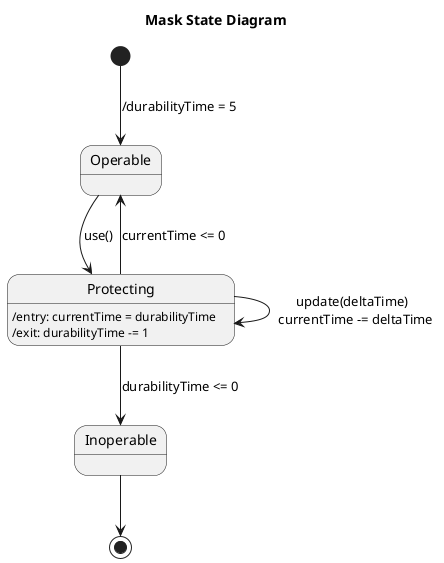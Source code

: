 @startuml mask
title Mask State Diagram

[*] --> Operable: /durabilityTime = 5
Operable --> Protecting: use()
Protecting --> Protecting: update(deltaTime) \n currentTime -= deltaTime
Protecting --> Operable: currentTime <= 0
Protecting --> Inoperable: durabilityTime <= 0
Inoperable --> [*]


Protecting: /entry: currentTime = durabilityTime \n/exit: durabilityTime -= 1
@enduml